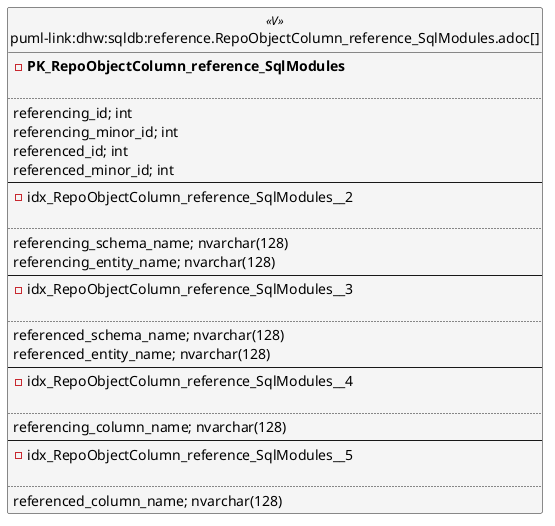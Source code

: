 @startuml
left to right direction
'top to bottom direction
hide circle
'avoide "." issues:
set namespaceSeparator none


skinparam class {
  BackgroundColor White
  BackgroundColor<<FN>> Yellow
  BackgroundColor<<FS>> Yellow
  BackgroundColor<<FT>> LightGray
  BackgroundColor<<IF>> Yellow
  BackgroundColor<<IS>> Yellow
  BackgroundColor<<P>> Aqua
  BackgroundColor<<PC>> Aqua
  BackgroundColor<<SN>> Yellow
  BackgroundColor<<SO>> SlateBlue
  BackgroundColor<<TF>> LightGray
  BackgroundColor<<TR>> Tomato
  BackgroundColor<<U>> White
  BackgroundColor<<V>> WhiteSmoke
  BackgroundColor<<X>> Aqua
  BackgroundColor<<external>> AliceBlue
}


entity "puml-link:dhw:sqldb:reference.RepoObjectColumn_reference_SqlModules.adoc[]" as reference.RepoObjectColumn_reference_SqlModules << V >> {
- **PK_RepoObjectColumn_reference_SqlModules**

..
referencing_id; int
referencing_minor_id; int
referenced_id; int
referenced_minor_id; int
--
- idx_RepoObjectColumn_reference_SqlModules__2

..
referencing_schema_name; nvarchar(128)
referencing_entity_name; nvarchar(128)
--
- idx_RepoObjectColumn_reference_SqlModules__3

..
referenced_schema_name; nvarchar(128)
referenced_entity_name; nvarchar(128)
--
- idx_RepoObjectColumn_reference_SqlModules__4

..
referencing_column_name; nvarchar(128)
--
- idx_RepoObjectColumn_reference_SqlModules__5

..
referenced_column_name; nvarchar(128)
}


@enduml

